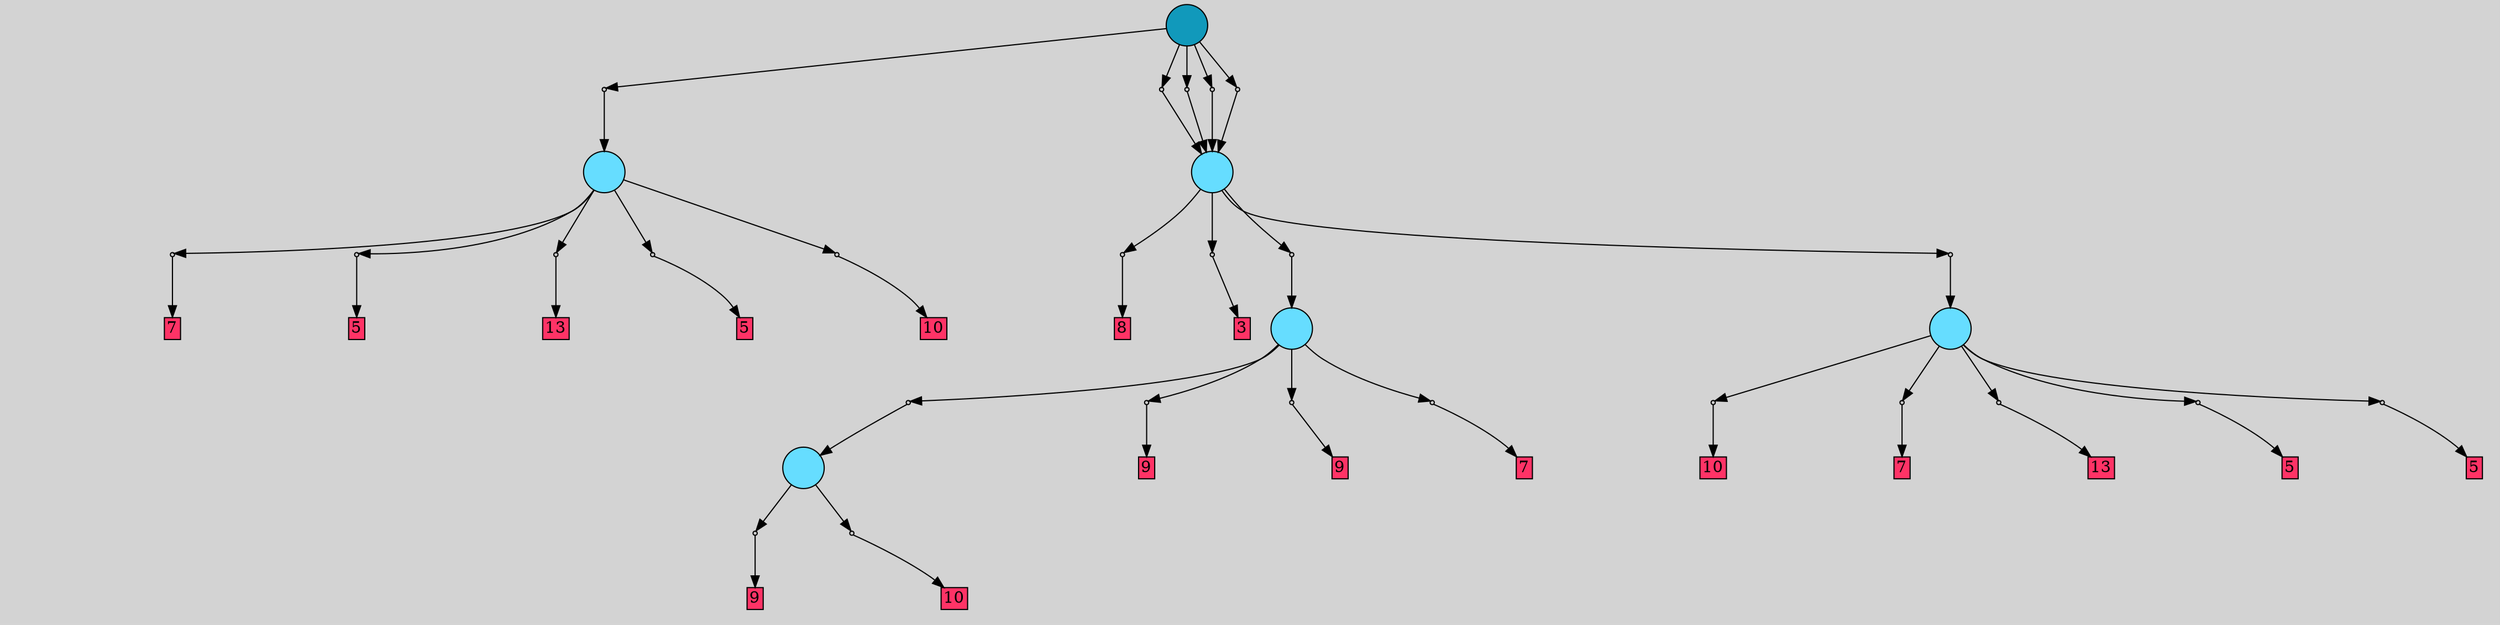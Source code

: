 // File exported with GEGELATI v1.3.1
// On the 2024-04-08 17:27:50
// With the File::TPGGraphDotExporter
digraph{
	graph[pad = "0.212, 0.055" bgcolor = lightgray]
	node[shape=circle style = filled label = ""]
		T164 [fillcolor="#66ddff"]
		T760 [fillcolor="#66ddff"]
		T733 [fillcolor="#66ddff"]
		T761 [fillcolor="#66ddff"]
		T762 [fillcolor="#66ddff"]
		T1274 [fillcolor="#1199bb"]
		P20049 [fillcolor="#cccccc" shape=point] //0|
		I20049 [shape=box style=invis label="8|0&0|3#1|4&#92;n"]
		P20049 -> I20049[style=invis]
		A12707 [fillcolor="#ff3366" shape=box margin=0.03 width=0 height=0 label="5"]
		T164 -> P20049 -> A12707
		P20050 [fillcolor="#cccccc" shape=point] //-1|
		I20050 [shape=box style=invis label="0|0&2|3#2|3&#92;n"]
		P20050 -> I20050[style=invis]
		A12708 [fillcolor="#ff3366" shape=box margin=0.03 width=0 height=0 label="10"]
		T164 -> P20050 -> A12708
		P20051 [fillcolor="#cccccc" shape=point] //-7|
		I20051 [shape=box style=invis label="6|0&2|7#0|6&#92;n"]
		P20051 -> I20051[style=invis]
		A12709 [fillcolor="#ff3366" shape=box margin=0.03 width=0 height=0 label="7"]
		T164 -> P20051 -> A12709
		P20052 [fillcolor="#cccccc" shape=point] //-6|
		I20052 [shape=box style=invis label="0|0&0|2#2|2&#92;n"]
		P20052 -> I20052[style=invis]
		A12710 [fillcolor="#ff3366" shape=box margin=0.03 width=0 height=0 label="5"]
		T164 -> P20052 -> A12710
		P20053 [fillcolor="#cccccc" shape=point] //4|
		I20053 [shape=box style=invis label="10|4&2|5#1|7&#92;n4|0&0|4#2|4&#92;n"]
		P20053 -> I20053[style=invis]
		A12711 [fillcolor="#ff3366" shape=box margin=0.03 width=0 height=0 label="13"]
		T164 -> P20053 -> A12711
		P20054 [fillcolor="#cccccc" shape=point] //6|
		I20054 [shape=box style=invis label=""]
		P20054 -> I20054[style=invis]
		A12712 [fillcolor="#ff3366" shape=box margin=0.03 width=0 height=0 label="3"]
		T762 -> P20054 -> A12712
		P20055 [fillcolor="#cccccc" shape=point] //4|
		I20055 [shape=box style=invis label="10|4&2|5#1|7&#92;n4|0&0|4#2|4&#92;n"]
		P20055 -> I20055[style=invis]
		A12713 [fillcolor="#ff3366" shape=box margin=0.03 width=0 height=0 label="13"]
		T760 -> P20055 -> A12713
		P20056 [fillcolor="#cccccc" shape=point] //-6|
		I20056 [shape=box style=invis label="11|0&2|4#0|6&#92;n2|0&2|5#0|0&#92;n"]
		P20056 -> I20056[style=invis]
		T762 -> P20056 -> T733
		P20057 [fillcolor="#cccccc" shape=point] //10|
		I20057 [shape=box style=invis label="9|0&2|7#2|2&#92;n5|2&0|0#1|2&#92;n1|0&0|2#2|5&#92;n"]
		P20057 -> I20057[style=invis]
		T762 -> P20057 -> T760
		P20058 [fillcolor="#cccccc" shape=point] //-6|
		I20058 [shape=box style=invis label="11|4&2|0#1|6&#92;n2|0&2|0#0|4&#92;n"]
		P20058 -> I20058[style=invis]
		A12714 [fillcolor="#ff3366" shape=box margin=0.03 width=0 height=0 label="9"]
		T733 -> P20058 -> A12714
		P20059 [fillcolor="#cccccc" shape=point] //2|
		I20059 [shape=box style=invis label="8|7&2|4#0|5&#92;n3|0&0|7#0|1&#92;n"]
		P20059 -> I20059[style=invis]
		A12715 [fillcolor="#ff3366" shape=box margin=0.03 width=0 height=0 label="7"]
		T733 -> P20059 -> A12715
		P20060 [fillcolor="#cccccc" shape=point] //-5|
		I20060 [shape=box style=invis label="9|0&0|2#0|0&#92;n4|0&2|4#0|0&#92;n"]
		P20060 -> I20060[style=invis]
		T733 -> P20060 -> T761
		P20061 [fillcolor="#cccccc" shape=point] //-6|
		I20061 [shape=box style=invis label="0|0&0|2#2|2&#92;n"]
		P20061 -> I20061[style=invis]
		A12716 [fillcolor="#ff3366" shape=box margin=0.03 width=0 height=0 label="5"]
		T760 -> P20061 -> A12716
		P20062 [fillcolor="#cccccc" shape=point] //-6|
		I20062 [shape=box style=invis label="11|4&2|0#1|6&#92;n2|0&2|0#0|4&#92;n"]
		P20062 -> I20062[style=invis]
		A12717 [fillcolor="#ff3366" shape=box margin=0.03 width=0 height=0 label="9"]
		T761 -> P20062 -> A12717
		P20063 [fillcolor="#cccccc" shape=point] //7|
		I20063 [shape=box style=invis label="5|0&2|0#2|2&#92;n"]
		P20063 -> I20063[style=invis]
		A12718 [fillcolor="#ff3366" shape=box margin=0.03 width=0 height=0 label="9"]
		T733 -> P20063 -> A12718
		P20064 [fillcolor="#cccccc" shape=point] //-2|
		I20064 [shape=box style=invis label="9|2&2|6#1|2&#92;n4|0&2|5#0|2&#92;n"]
		P20064 -> I20064[style=invis]
		A12719 [fillcolor="#ff3366" shape=box margin=0.03 width=0 height=0 label="8"]
		T762 -> P20064 -> A12719
		P20065 [fillcolor="#cccccc" shape=point] //0|
		I20065 [shape=box style=invis label="8|0&0|3#1|4&#92;n"]
		P20065 -> I20065[style=invis]
		A12720 [fillcolor="#ff3366" shape=box margin=0.03 width=0 height=0 label="5"]
		T760 -> P20065 -> A12720
		P20066 [fillcolor="#cccccc" shape=point] //2|
		I20066 [shape=box style=invis label="11|0&2|0#2|5&#92;n"]
		P20066 -> I20066[style=invis]
		A12721 [fillcolor="#ff3366" shape=box margin=0.03 width=0 height=0 label="10"]
		T761 -> P20066 -> A12721
		P20067 [fillcolor="#cccccc" shape=point] //-1|
		I20067 [shape=box style=invis label="0|0&2|3#2|3&#92;n"]
		P20067 -> I20067[style=invis]
		A12722 [fillcolor="#ff3366" shape=box margin=0.03 width=0 height=0 label="10"]
		T760 -> P20067 -> A12722
		P20068 [fillcolor="#cccccc" shape=point] //-7|
		I20068 [shape=box style=invis label="6|0&2|7#0|6&#92;n"]
		P20068 -> I20068[style=invis]
		A12723 [fillcolor="#ff3366" shape=box margin=0.03 width=0 height=0 label="7"]
		T760 -> P20068 -> A12723
		P20069 [fillcolor="#cccccc" shape=point] //-3|
		I20069 [shape=box style=invis label="7|7&0|0#0|4&#92;n3|0&0|7#0|1&#92;n"]
		P20069 -> I20069[style=invis]
		T1274 -> P20069 -> T762
		P20070 [fillcolor="#cccccc" shape=point] //-6|
		I20070 [shape=box style=invis label="9|0&2|2#2|0&#92;n8|5&0|0#2|5&#92;n2|0&2|4#0|5&#92;n"]
		P20070 -> I20070[style=invis]
		T1274 -> P20070 -> T164
		P20071 [fillcolor="#cccccc" shape=point] //0|
		I20071 [shape=box style=invis label="7|7&0|0#0|4&#92;n3|0&0|7#0|1&#92;n"]
		P20071 -> I20071[style=invis]
		T1274 -> P20071 -> T762
		P20072 [fillcolor="#cccccc" shape=point] //-3|
		I20072 [shape=box style=invis label="11|6&0|2#1|4&#92;n10|0&0|6#1|1&#92;n7|7&0|0#0|4&#92;n3|0&0|7#0|1&#92;n"]
		P20072 -> I20072[style=invis]
		T1274 -> P20072 -> T762
		P20073 [fillcolor="#cccccc" shape=point] //-7|
		I20073 [shape=box style=invis label="11|7&0|2#1|4&#92;n1|7&0|3#0|7&#92;n3|0&0|7#0|1&#92;n"]
		P20073 -> I20073[style=invis]
		T1274 -> P20073 -> T762
		{ rank= same T1274 }
}
